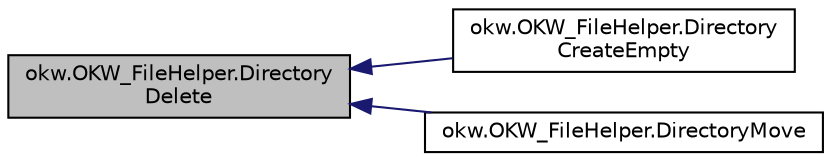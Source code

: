 digraph "okw.OKW_FileHelper.DirectoryDelete"
{
 // INTERACTIVE_SVG=YES
  edge [fontname="Helvetica",fontsize="10",labelfontname="Helvetica",labelfontsize="10"];
  node [fontname="Helvetica",fontsize="10",shape=record];
  rankdir="LR";
  Node12 [label="okw.OKW_FileHelper.Directory\lDelete",height=0.2,width=0.4,color="black", fillcolor="grey75", style="filled", fontcolor="black"];
  Node12 -> Node13 [dir="back",color="midnightblue",fontsize="10",style="solid",fontname="Helvetica"];
  Node13 [label="okw.OKW_FileHelper.Directory\lCreateEmpty",height=0.2,width=0.4,color="black", fillcolor="white", style="filled",URL="$classokw_1_1_o_k_w___file_helper.html#aa473ae2d5c368af206b84a19e3b0df03"];
  Node12 -> Node14 [dir="back",color="midnightblue",fontsize="10",style="solid",fontname="Helvetica"];
  Node14 [label="okw.OKW_FileHelper.DirectoryMove",height=0.2,width=0.4,color="black", fillcolor="white", style="filled",URL="$classokw_1_1_o_k_w___file_helper.html#a3d9f7c7c826c9bf9bc40683bc17e44a8",tooltip="Verzeichniss verschieben löschen des gegebenen Verzeichnisses. "];
}
